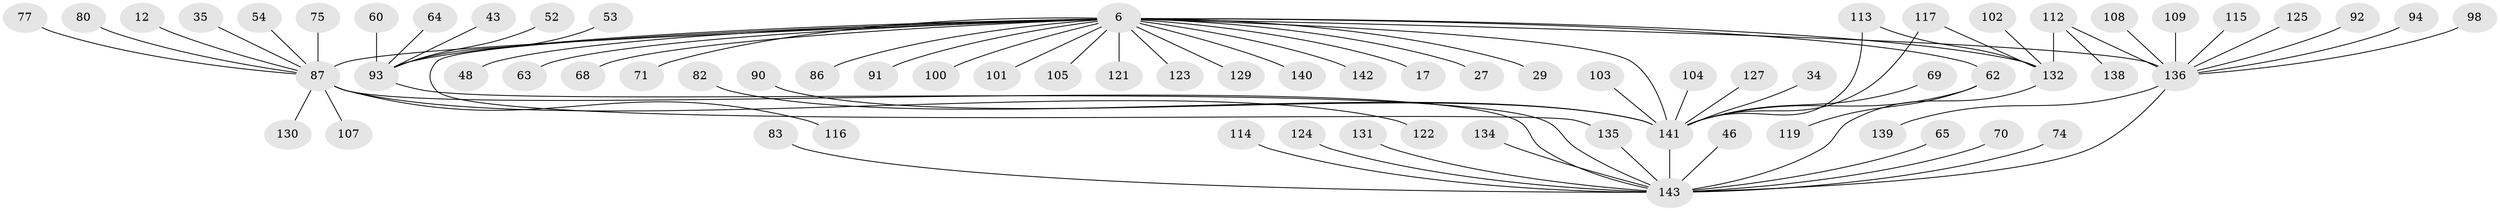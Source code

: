 // original degree distribution, {1: 0.5244755244755245, 7: 0.013986013986013986, 28: 0.006993006993006993, 9: 0.03496503496503497, 8: 0.006993006993006993, 13: 0.006993006993006993, 6: 0.013986013986013986, 10: 0.006993006993006993, 3: 0.06293706293706294, 4: 0.03496503496503497, 2: 0.25874125874125875, 5: 0.027972027972027972}
// Generated by graph-tools (version 1.1) at 2025/46/03/09/25 04:46:51]
// undirected, 71 vertices, 79 edges
graph export_dot {
graph [start="1"]
  node [color=gray90,style=filled];
  6 [super="+3"];
  12;
  17;
  27;
  29;
  34;
  35;
  43;
  46;
  48;
  52;
  53;
  54;
  60 [super="+37"];
  62 [super="+55+25"];
  63 [super="+40"];
  64 [super="+59"];
  65;
  68;
  69;
  70;
  71;
  74;
  75;
  77 [super="+13"];
  80;
  82;
  83;
  86;
  87 [super="+32+36+49"];
  90 [super="+26"];
  91 [super="+88"];
  92;
  93 [super="+67+89"];
  94;
  98;
  100 [super="+18"];
  101;
  102;
  103 [super="+47"];
  104;
  105;
  107;
  108;
  109;
  112 [super="+78+96"];
  113 [super="+51+85+99"];
  114;
  115;
  116 [super="+58"];
  117;
  119;
  121;
  122 [super="+72"];
  123 [super="+57"];
  124;
  125;
  127;
  129;
  130;
  131 [super="+110"];
  132 [super="+84+95"];
  134;
  135 [super="+30+73"];
  136 [super="+2+44+76+66+38+97"];
  138;
  139;
  140 [super="+81"];
  141 [super="+111+56+133"];
  142 [super="+137"];
  143 [super="+21+126"];
  6 -- 27;
  6 -- 62 [weight=2];
  6 -- 71;
  6 -- 129;
  6 -- 141 [weight=4];
  6 -- 68;
  6 -- 17;
  6 -- 86;
  6 -- 29;
  6 -- 93 [weight=4];
  6 -- 101;
  6 -- 105;
  6 -- 48;
  6 -- 121;
  6 -- 136 [weight=4];
  6 -- 100;
  6 -- 87 [weight=5];
  6 -- 63;
  6 -- 123;
  6 -- 135;
  6 -- 140;
  6 -- 91;
  6 -- 142;
  6 -- 132 [weight=2];
  12 -- 87;
  34 -- 141;
  35 -- 87;
  43 -- 93;
  46 -- 143;
  52 -- 93;
  53 -- 93;
  54 -- 87;
  60 -- 93;
  62 -- 119;
  62 -- 141;
  64 -- 93;
  65 -- 143;
  69 -- 141;
  70 -- 143;
  74 -- 143;
  75 -- 87;
  77 -- 87;
  80 -- 87;
  82 -- 141;
  83 -- 143;
  87 -- 107;
  87 -- 130;
  87 -- 143;
  87 -- 116;
  87 -- 122;
  90 -- 141;
  92 -- 136;
  93 -- 143;
  94 -- 136;
  98 -- 136;
  102 -- 132;
  103 -- 141;
  104 -- 141;
  108 -- 136;
  109 -- 136;
  112 -- 138;
  112 -- 136;
  112 -- 132 [weight=2];
  113 -- 141;
  113 -- 132;
  114 -- 143;
  115 -- 136;
  117 -- 141;
  117 -- 132;
  124 -- 143;
  125 -- 136;
  127 -- 141;
  131 -- 143;
  132 -- 143;
  134 -- 143;
  135 -- 143;
  136 -- 143 [weight=2];
  136 -- 139;
  141 -- 143 [weight=6];
}
